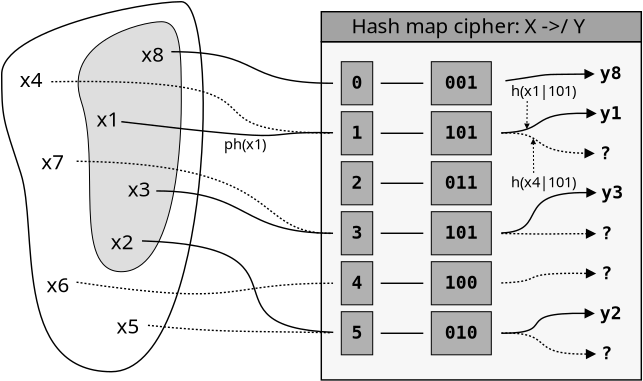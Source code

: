 <?xml version="1.0" encoding="UTF-8"?>
<dia:diagram xmlns:dia="http://www.lysator.liu.se/~alla/dia/">
  <dia:layer name="New layer 3" visible="true" connectable="true">
    <dia:object type="Standard - Beziergon" version="0" id="O0">
      <dia:attribute name="obj_pos">
        <dia:point val="14,-0.5"/>
      </dia:attribute>
      <dia:attribute name="obj_bb">
        <dia:rectangle val="4.984,-0.535;15.131,18.035"/>
      </dia:attribute>
      <dia:attribute name="bez_points">
        <dia:point val="14,-0.5"/>
        <dia:point val="16,-0.5"/>
        <dia:point val="15.5,18"/>
        <dia:point val="10.5,18"/>
        <dia:point val="5.5,18"/>
        <dia:point val="6.863,10.805"/>
        <dia:point val="5.971,8.07"/>
        <dia:point val="5.079,5.335"/>
        <dia:point val="5.02,5.335"/>
        <dia:point val="5.02,3.135"/>
        <dia:point val="5.02,0.935"/>
        <dia:point val="12,-0.5"/>
      </dia:attribute>
      <dia:attribute name="corner_types">
        <dia:enum val="0"/>
        <dia:enum val="0"/>
        <dia:enum val="0"/>
        <dia:enum val="0"/>
        <dia:enum val="0"/>
      </dia:attribute>
      <dia:attribute name="line_width">
        <dia:real val="0.071"/>
      </dia:attribute>
      <dia:attribute name="show_background">
        <dia:boolean val="true"/>
      </dia:attribute>
    </dia:object>
    <dia:object type="Standard - Text" version="1" id="O1">
      <dia:attribute name="obj_pos">
        <dia:point val="16.139,6.881"/>
      </dia:attribute>
      <dia:attribute name="obj_bb">
        <dia:rectangle val="16.139,6.177;18.567,7.099"/>
      </dia:attribute>
      <dia:attribute name="text">
        <dia:composite type="text">
          <dia:attribute name="string">
            <dia:string>#ph(x1)#</dia:string>
          </dia:attribute>
          <dia:attribute name="font">
            <dia:font family="sans" style="0" name="Helvetica"/>
          </dia:attribute>
          <dia:attribute name="height">
            <dia:real val="0.917"/>
          </dia:attribute>
          <dia:attribute name="pos">
            <dia:point val="16.139,6.881"/>
          </dia:attribute>
          <dia:attribute name="color">
            <dia:color val="#000000ff"/>
          </dia:attribute>
          <dia:attribute name="alignment">
            <dia:enum val="0"/>
          </dia:attribute>
        </dia:composite>
      </dia:attribute>
      <dia:attribute name="valign">
        <dia:enum val="3"/>
      </dia:attribute>
    </dia:object>
  </dia:layer>
  <dia:layer name="New layer 2" visible="true" connectable="true">
    <dia:object type="Standard - Beziergon" version="0" id="O2">
      <dia:attribute name="obj_pos">
        <dia:point val="13,0.5"/>
      </dia:attribute>
      <dia:attribute name="obj_bb">
        <dia:rectangle val="8.823,0.482;14.018,13.018"/>
      </dia:attribute>
      <dia:attribute name="bez_points">
        <dia:point val="13,0.5"/>
        <dia:point val="14,0.5"/>
        <dia:point val="14,2"/>
        <dia:point val="14,4.5"/>
        <dia:point val="14,7.5"/>
        <dia:point val="13.5,13"/>
        <dia:point val="11,13"/>
        <dia:point val="8.5,13"/>
        <dia:point val="10,7.5"/>
        <dia:point val="9,4.5"/>
        <dia:point val="8,1.5"/>
        <dia:point val="12,0.5"/>
      </dia:attribute>
      <dia:attribute name="corner_types">
        <dia:enum val="0"/>
        <dia:enum val="1"/>
        <dia:enum val="0"/>
        <dia:enum val="0"/>
        <dia:enum val="0"/>
      </dia:attribute>
      <dia:attribute name="line_width">
        <dia:real val="0.035"/>
      </dia:attribute>
      <dia:attribute name="inner_color">
        <dia:color val="#dededeff"/>
      </dia:attribute>
      <dia:attribute name="show_background">
        <dia:boolean val="true"/>
      </dia:attribute>
    </dia:object>
  </dia:layer>
  <dia:layer name="HashMapCipher" visible="true" connectable="true">
    <dia:object type="Standard - Box" version="0" id="O3">
      <dia:attribute name="obj_pos">
        <dia:point val="21,1.5"/>
      </dia:attribute>
      <dia:attribute name="obj_bb">
        <dia:rectangle val="20.965,1.465;37.035,18.446"/>
      </dia:attribute>
      <dia:attribute name="elem_corner">
        <dia:point val="21,1.5"/>
      </dia:attribute>
      <dia:attribute name="elem_width">
        <dia:real val="16.0"/>
      </dia:attribute>
      <dia:attribute name="elem_height">
        <dia:real val="16.911"/>
      </dia:attribute>
      <dia:attribute name="border_width">
        <dia:real val="0.071"/>
      </dia:attribute>
      <dia:attribute name="inner_color">
        <dia:color val="#f7f7f7ff"/>
      </dia:attribute>
      <dia:attribute name="show_background">
        <dia:boolean val="true"/>
      </dia:attribute>
    </dia:object>
    <dia:object type="Standard - Box" version="0" id="O4">
      <dia:attribute name="obj_pos">
        <dia:point val="21,0"/>
      </dia:attribute>
      <dia:attribute name="obj_bb">
        <dia:rectangle val="20.965,-0.035;37.035,1.535"/>
      </dia:attribute>
      <dia:attribute name="elem_corner">
        <dia:point val="21,0"/>
      </dia:attribute>
      <dia:attribute name="elem_width">
        <dia:real val="16.0"/>
      </dia:attribute>
      <dia:attribute name="elem_height">
        <dia:real val="1.5"/>
      </dia:attribute>
      <dia:attribute name="border_width">
        <dia:real val="0.071"/>
      </dia:attribute>
      <dia:attribute name="inner_color">
        <dia:color val="#a3a3a3ff"/>
      </dia:attribute>
      <dia:attribute name="show_background">
        <dia:boolean val="true"/>
      </dia:attribute>
    </dia:object>
    <dia:object type="Standard - Text" version="1" id="O5">
      <dia:attribute name="obj_pos">
        <dia:point val="22.512,1.079"/>
      </dia:attribute>
      <dia:attribute name="obj_bb">
        <dia:rectangle val="22.512,0.126;35.419,1.321"/>
      </dia:attribute>
      <dia:attribute name="text">
        <dia:composite type="text">
          <dia:attribute name="string">
            <dia:string>#Hash map cipher: X -&gt;/ Y#</dia:string>
          </dia:attribute>
          <dia:attribute name="font">
            <dia:font family="sans" style="0" name="Helvetica"/>
          </dia:attribute>
          <dia:attribute name="height">
            <dia:real val="1.28"/>
          </dia:attribute>
          <dia:attribute name="pos">
            <dia:point val="22.512,1.079"/>
          </dia:attribute>
          <dia:attribute name="color">
            <dia:color val="#000000ff"/>
          </dia:attribute>
          <dia:attribute name="alignment">
            <dia:enum val="0"/>
          </dia:attribute>
        </dia:composite>
      </dia:attribute>
      <dia:attribute name="valign">
        <dia:enum val="3"/>
      </dia:attribute>
    </dia:object>
    <dia:object type="Standard - Text" version="1" id="O6">
      <dia:attribute name="obj_pos">
        <dia:point val="36.08,0.098"/>
      </dia:attribute>
      <dia:attribute name="obj_bb">
        <dia:rectangle val="36.08,-0.855;36.08,0.34"/>
      </dia:attribute>
      <dia:attribute name="text">
        <dia:composite type="text">
          <dia:attribute name="string">
            <dia:string>##</dia:string>
          </dia:attribute>
          <dia:attribute name="font">
            <dia:font family="sans" style="0" name="Helvetica"/>
          </dia:attribute>
          <dia:attribute name="height">
            <dia:real val="1.28"/>
          </dia:attribute>
          <dia:attribute name="pos">
            <dia:point val="36.08,0.098"/>
          </dia:attribute>
          <dia:attribute name="color">
            <dia:color val="#000000ff"/>
          </dia:attribute>
          <dia:attribute name="alignment">
            <dia:enum val="0"/>
          </dia:attribute>
        </dia:composite>
      </dia:attribute>
      <dia:attribute name="valign">
        <dia:enum val="3"/>
      </dia:attribute>
    </dia:object>
  </dia:layer>
  <dia:layer name="UniversalSet" visible="true" connectable="true">
    <dia:object type="Standard - Text" version="1" id="O7">
      <dia:attribute name="obj_pos">
        <dia:point val="5.916,3.762"/>
      </dia:attribute>
      <dia:attribute name="obj_bb">
        <dia:rectangle val="5.916,2.81;7.174,4.005"/>
      </dia:attribute>
      <dia:attribute name="text">
        <dia:composite type="text">
          <dia:attribute name="string">
            <dia:string>#x4#</dia:string>
          </dia:attribute>
          <dia:attribute name="font">
            <dia:font family="sans" style="0" name="Helvetica"/>
          </dia:attribute>
          <dia:attribute name="height">
            <dia:real val="1.28"/>
          </dia:attribute>
          <dia:attribute name="pos">
            <dia:point val="5.916,3.762"/>
          </dia:attribute>
          <dia:attribute name="color">
            <dia:color val="#000000ff"/>
          </dia:attribute>
          <dia:attribute name="alignment">
            <dia:enum val="0"/>
          </dia:attribute>
        </dia:composite>
      </dia:attribute>
      <dia:attribute name="valign">
        <dia:enum val="3"/>
      </dia:attribute>
    </dia:object>
    <dia:object type="Standard - Text" version="1" id="O8">
      <dia:attribute name="obj_pos">
        <dia:point val="10.762,16.084"/>
      </dia:attribute>
      <dia:attribute name="obj_bb">
        <dia:rectangle val="10.762,15.131;12.02,16.326"/>
      </dia:attribute>
      <dia:attribute name="text">
        <dia:composite type="text">
          <dia:attribute name="string">
            <dia:string>#x5#</dia:string>
          </dia:attribute>
          <dia:attribute name="font">
            <dia:font family="sans" style="0" name="Helvetica"/>
          </dia:attribute>
          <dia:attribute name="height">
            <dia:real val="1.28"/>
          </dia:attribute>
          <dia:attribute name="pos">
            <dia:point val="10.762,16.084"/>
          </dia:attribute>
          <dia:attribute name="color">
            <dia:color val="#000000ff"/>
          </dia:attribute>
          <dia:attribute name="alignment">
            <dia:enum val="0"/>
          </dia:attribute>
        </dia:composite>
      </dia:attribute>
      <dia:attribute name="valign">
        <dia:enum val="3"/>
      </dia:attribute>
    </dia:object>
    <dia:object type="Standard - Text" version="1" id="O9">
      <dia:attribute name="obj_pos">
        <dia:point val="7.262,14.024"/>
      </dia:attribute>
      <dia:attribute name="obj_bb">
        <dia:rectangle val="7.262,13.072;8.52,14.267"/>
      </dia:attribute>
      <dia:attribute name="text">
        <dia:composite type="text">
          <dia:attribute name="string">
            <dia:string>#x6#</dia:string>
          </dia:attribute>
          <dia:attribute name="font">
            <dia:font family="sans" style="0" name="Helvetica"/>
          </dia:attribute>
          <dia:attribute name="height">
            <dia:real val="1.28"/>
          </dia:attribute>
          <dia:attribute name="pos">
            <dia:point val="7.262,14.024"/>
          </dia:attribute>
          <dia:attribute name="color">
            <dia:color val="#000000ff"/>
          </dia:attribute>
          <dia:attribute name="alignment">
            <dia:enum val="0"/>
          </dia:attribute>
        </dia:composite>
      </dia:attribute>
      <dia:attribute name="valign">
        <dia:enum val="3"/>
      </dia:attribute>
    </dia:object>
    <dia:object type="Standard - Text" version="1" id="O10">
      <dia:attribute name="obj_pos">
        <dia:point val="7,7.881"/>
      </dia:attribute>
      <dia:attribute name="obj_bb">
        <dia:rectangle val="7,6.929;8.258,8.124"/>
      </dia:attribute>
      <dia:attribute name="text">
        <dia:composite type="text">
          <dia:attribute name="string">
            <dia:string>#x7#</dia:string>
          </dia:attribute>
          <dia:attribute name="font">
            <dia:font family="sans" style="0" name="Helvetica"/>
          </dia:attribute>
          <dia:attribute name="height">
            <dia:real val="1.28"/>
          </dia:attribute>
          <dia:attribute name="pos">
            <dia:point val="7,7.881"/>
          </dia:attribute>
          <dia:attribute name="color">
            <dia:color val="#000000ff"/>
          </dia:attribute>
          <dia:attribute name="alignment">
            <dia:enum val="0"/>
          </dia:attribute>
        </dia:composite>
      </dia:attribute>
      <dia:attribute name="valign">
        <dia:enum val="3"/>
      </dia:attribute>
    </dia:object>
  </dia:layer>
  <dia:layer name="SetElements" visible="true" connectable="true">
    <dia:object type="Standard - Text" version="1" id="O11">
      <dia:attribute name="obj_pos">
        <dia:point val="9.762,5.738"/>
      </dia:attribute>
      <dia:attribute name="obj_bb">
        <dia:rectangle val="9.762,4.785;11.02,5.98"/>
      </dia:attribute>
      <dia:attribute name="text">
        <dia:composite type="text">
          <dia:attribute name="string">
            <dia:string>#x1#</dia:string>
          </dia:attribute>
          <dia:attribute name="font">
            <dia:font family="sans" style="0" name="Helvetica"/>
          </dia:attribute>
          <dia:attribute name="height">
            <dia:real val="1.28"/>
          </dia:attribute>
          <dia:attribute name="pos">
            <dia:point val="9.762,5.738"/>
          </dia:attribute>
          <dia:attribute name="color">
            <dia:color val="#000000ff"/>
          </dia:attribute>
          <dia:attribute name="alignment">
            <dia:enum val="0"/>
          </dia:attribute>
        </dia:composite>
      </dia:attribute>
      <dia:attribute name="valign">
        <dia:enum val="3"/>
      </dia:attribute>
    </dia:object>
    <dia:object type="Standard - Text" version="1" id="O12">
      <dia:attribute name="obj_pos">
        <dia:point val="10.476,11.881"/>
      </dia:attribute>
      <dia:attribute name="obj_bb">
        <dia:rectangle val="10.476,10.929;11.733,12.124"/>
      </dia:attribute>
      <dia:attribute name="text">
        <dia:composite type="text">
          <dia:attribute name="string">
            <dia:string>#x2#</dia:string>
          </dia:attribute>
          <dia:attribute name="font">
            <dia:font family="sans" style="0" name="Helvetica"/>
          </dia:attribute>
          <dia:attribute name="height">
            <dia:real val="1.28"/>
          </dia:attribute>
          <dia:attribute name="pos">
            <dia:point val="10.476,11.881"/>
          </dia:attribute>
          <dia:attribute name="color">
            <dia:color val="#000000ff"/>
          </dia:attribute>
          <dia:attribute name="alignment">
            <dia:enum val="0"/>
          </dia:attribute>
        </dia:composite>
      </dia:attribute>
      <dia:attribute name="valign">
        <dia:enum val="3"/>
      </dia:attribute>
    </dia:object>
    <dia:object type="Standard - Text" version="1" id="O13">
      <dia:attribute name="obj_pos">
        <dia:point val="11.322,9.238"/>
      </dia:attribute>
      <dia:attribute name="obj_bb">
        <dia:rectangle val="11.322,8.285;12.579,9.48"/>
      </dia:attribute>
      <dia:attribute name="text">
        <dia:composite type="text">
          <dia:attribute name="string">
            <dia:string>#x3#</dia:string>
          </dia:attribute>
          <dia:attribute name="font">
            <dia:font family="sans" style="0" name="Helvetica"/>
          </dia:attribute>
          <dia:attribute name="height">
            <dia:real val="1.28"/>
          </dia:attribute>
          <dia:attribute name="pos">
            <dia:point val="11.322,9.238"/>
          </dia:attribute>
          <dia:attribute name="color">
            <dia:color val="#000000ff"/>
          </dia:attribute>
          <dia:attribute name="alignment">
            <dia:enum val="0"/>
          </dia:attribute>
        </dia:composite>
      </dia:attribute>
      <dia:attribute name="valign">
        <dia:enum val="3"/>
      </dia:attribute>
    </dia:object>
    <dia:object type="Standard - Text" version="1" id="O14">
      <dia:attribute name="obj_pos">
        <dia:point val="12,2.5"/>
      </dia:attribute>
      <dia:attribute name="obj_bb">
        <dia:rectangle val="12,1.548;13.258,2.743"/>
      </dia:attribute>
      <dia:attribute name="text">
        <dia:composite type="text">
          <dia:attribute name="string">
            <dia:string>#x8#</dia:string>
          </dia:attribute>
          <dia:attribute name="font">
            <dia:font family="sans" style="0" name="Helvetica"/>
          </dia:attribute>
          <dia:attribute name="height">
            <dia:real val="1.28"/>
          </dia:attribute>
          <dia:attribute name="pos">
            <dia:point val="12,2.5"/>
          </dia:attribute>
          <dia:attribute name="color">
            <dia:color val="#000000ff"/>
          </dia:attribute>
          <dia:attribute name="alignment">
            <dia:enum val="0"/>
          </dia:attribute>
        </dia:composite>
      </dia:attribute>
      <dia:attribute name="valign">
        <dia:enum val="3"/>
      </dia:attribute>
    </dia:object>
  </dia:layer>
  <dia:layer name="ArrayElements" visible="true" connectable="true">
    <dia:object type="Flowchart - Box" version="0" id="O15">
      <dia:attribute name="obj_pos">
        <dia:point val="26.5,2.5"/>
      </dia:attribute>
      <dia:attribute name="obj_bb">
        <dia:rectangle val="26.487,2.487;29.513,4.669"/>
      </dia:attribute>
      <dia:attribute name="elem_corner">
        <dia:point val="26.5,2.5"/>
      </dia:attribute>
      <dia:attribute name="elem_width">
        <dia:real val="3"/>
      </dia:attribute>
      <dia:attribute name="elem_height">
        <dia:real val="2.155"/>
      </dia:attribute>
      <dia:attribute name="border_width">
        <dia:real val="0.026"/>
      </dia:attribute>
      <dia:attribute name="inner_color">
        <dia:color val="#888888a1"/>
      </dia:attribute>
      <dia:attribute name="show_background">
        <dia:boolean val="true"/>
      </dia:attribute>
      <dia:attribute name="padding">
        <dia:real val="0.5"/>
      </dia:attribute>
      <dia:attribute name="text">
        <dia:composite type="text">
          <dia:attribute name="string">
            <dia:string>#001#</dia:string>
          </dia:attribute>
          <dia:attribute name="font">
            <dia:font family="monospace" style="80" name="Courier-Bold"/>
          </dia:attribute>
          <dia:attribute name="height">
            <dia:real val="1.129"/>
          </dia:attribute>
          <dia:attribute name="pos">
            <dia:point val="28,3.853"/>
          </dia:attribute>
          <dia:attribute name="color">
            <dia:color val="#000000ff"/>
          </dia:attribute>
          <dia:attribute name="alignment">
            <dia:enum val="1"/>
          </dia:attribute>
        </dia:composite>
      </dia:attribute>
    </dia:object>
    <dia:object type="Flowchart - Box" version="0" id="O16">
      <dia:attribute name="obj_pos">
        <dia:point val="26.5,5"/>
      </dia:attribute>
      <dia:attribute name="obj_bb">
        <dia:rectangle val="26.487,4.987;29.513,7.169"/>
      </dia:attribute>
      <dia:attribute name="elem_corner">
        <dia:point val="26.5,5"/>
      </dia:attribute>
      <dia:attribute name="elem_width">
        <dia:real val="3"/>
      </dia:attribute>
      <dia:attribute name="elem_height">
        <dia:real val="2.155"/>
      </dia:attribute>
      <dia:attribute name="border_width">
        <dia:real val="0.026"/>
      </dia:attribute>
      <dia:attribute name="inner_color">
        <dia:color val="#888888a1"/>
      </dia:attribute>
      <dia:attribute name="show_background">
        <dia:boolean val="true"/>
      </dia:attribute>
      <dia:attribute name="padding">
        <dia:real val="0.5"/>
      </dia:attribute>
      <dia:attribute name="text">
        <dia:composite type="text">
          <dia:attribute name="string">
            <dia:string>#101#</dia:string>
          </dia:attribute>
          <dia:attribute name="font">
            <dia:font family="monospace" style="80" name="Courier-Bold"/>
          </dia:attribute>
          <dia:attribute name="height">
            <dia:real val="1.129"/>
          </dia:attribute>
          <dia:attribute name="pos">
            <dia:point val="28,6.353"/>
          </dia:attribute>
          <dia:attribute name="color">
            <dia:color val="#000000ff"/>
          </dia:attribute>
          <dia:attribute name="alignment">
            <dia:enum val="1"/>
          </dia:attribute>
        </dia:composite>
      </dia:attribute>
    </dia:object>
    <dia:object type="Flowchart - Box" version="0" id="O17">
      <dia:attribute name="obj_pos">
        <dia:point val="26.5,7.5"/>
      </dia:attribute>
      <dia:attribute name="obj_bb">
        <dia:rectangle val="26.487,7.487;29.513,9.669"/>
      </dia:attribute>
      <dia:attribute name="elem_corner">
        <dia:point val="26.5,7.5"/>
      </dia:attribute>
      <dia:attribute name="elem_width">
        <dia:real val="3"/>
      </dia:attribute>
      <dia:attribute name="elem_height">
        <dia:real val="2.155"/>
      </dia:attribute>
      <dia:attribute name="border_width">
        <dia:real val="0.026"/>
      </dia:attribute>
      <dia:attribute name="inner_color">
        <dia:color val="#888888a1"/>
      </dia:attribute>
      <dia:attribute name="show_background">
        <dia:boolean val="true"/>
      </dia:attribute>
      <dia:attribute name="padding">
        <dia:real val="0.5"/>
      </dia:attribute>
      <dia:attribute name="text">
        <dia:composite type="text">
          <dia:attribute name="string">
            <dia:string>#011#</dia:string>
          </dia:attribute>
          <dia:attribute name="font">
            <dia:font family="monospace" style="80" name="Courier-Bold"/>
          </dia:attribute>
          <dia:attribute name="height">
            <dia:real val="1.129"/>
          </dia:attribute>
          <dia:attribute name="pos">
            <dia:point val="28,8.853"/>
          </dia:attribute>
          <dia:attribute name="color">
            <dia:color val="#000000ff"/>
          </dia:attribute>
          <dia:attribute name="alignment">
            <dia:enum val="1"/>
          </dia:attribute>
        </dia:composite>
      </dia:attribute>
    </dia:object>
    <dia:object type="Flowchart - Box" version="0" id="O18">
      <dia:attribute name="obj_pos">
        <dia:point val="26.5,10"/>
      </dia:attribute>
      <dia:attribute name="obj_bb">
        <dia:rectangle val="26.487,9.987;29.513,12.169"/>
      </dia:attribute>
      <dia:attribute name="elem_corner">
        <dia:point val="26.5,10"/>
      </dia:attribute>
      <dia:attribute name="elem_width">
        <dia:real val="3"/>
      </dia:attribute>
      <dia:attribute name="elem_height">
        <dia:real val="2.155"/>
      </dia:attribute>
      <dia:attribute name="border_width">
        <dia:real val="0.026"/>
      </dia:attribute>
      <dia:attribute name="inner_color">
        <dia:color val="#888888a1"/>
      </dia:attribute>
      <dia:attribute name="show_background">
        <dia:boolean val="true"/>
      </dia:attribute>
      <dia:attribute name="padding">
        <dia:real val="0.5"/>
      </dia:attribute>
      <dia:attribute name="text">
        <dia:composite type="text">
          <dia:attribute name="string">
            <dia:string>#101#</dia:string>
          </dia:attribute>
          <dia:attribute name="font">
            <dia:font family="monospace" style="80" name="Courier-Bold"/>
          </dia:attribute>
          <dia:attribute name="height">
            <dia:real val="1.129"/>
          </dia:attribute>
          <dia:attribute name="pos">
            <dia:point val="28,11.353"/>
          </dia:attribute>
          <dia:attribute name="color">
            <dia:color val="#000000ff"/>
          </dia:attribute>
          <dia:attribute name="alignment">
            <dia:enum val="1"/>
          </dia:attribute>
        </dia:composite>
      </dia:attribute>
    </dia:object>
    <dia:object type="Flowchart - Box" version="0" id="O19">
      <dia:attribute name="obj_pos">
        <dia:point val="26.5,12.5"/>
      </dia:attribute>
      <dia:attribute name="obj_bb">
        <dia:rectangle val="26.487,12.487;29.513,14.669"/>
      </dia:attribute>
      <dia:attribute name="elem_corner">
        <dia:point val="26.5,12.5"/>
      </dia:attribute>
      <dia:attribute name="elem_width">
        <dia:real val="3"/>
      </dia:attribute>
      <dia:attribute name="elem_height">
        <dia:real val="2.155"/>
      </dia:attribute>
      <dia:attribute name="border_width">
        <dia:real val="0.026"/>
      </dia:attribute>
      <dia:attribute name="inner_color">
        <dia:color val="#888888a1"/>
      </dia:attribute>
      <dia:attribute name="show_background">
        <dia:boolean val="true"/>
      </dia:attribute>
      <dia:attribute name="padding">
        <dia:real val="0.5"/>
      </dia:attribute>
      <dia:attribute name="text">
        <dia:composite type="text">
          <dia:attribute name="string">
            <dia:string>#100#</dia:string>
          </dia:attribute>
          <dia:attribute name="font">
            <dia:font family="monospace" style="80" name="Courier-Bold"/>
          </dia:attribute>
          <dia:attribute name="height">
            <dia:real val="1.129"/>
          </dia:attribute>
          <dia:attribute name="pos">
            <dia:point val="28,13.853"/>
          </dia:attribute>
          <dia:attribute name="color">
            <dia:color val="#000000ff"/>
          </dia:attribute>
          <dia:attribute name="alignment">
            <dia:enum val="1"/>
          </dia:attribute>
        </dia:composite>
      </dia:attribute>
    </dia:object>
    <dia:object type="Flowchart - Box" version="0" id="O20">
      <dia:attribute name="obj_pos">
        <dia:point val="26.5,15"/>
      </dia:attribute>
      <dia:attribute name="obj_bb">
        <dia:rectangle val="26.487,14.987;29.513,17.169"/>
      </dia:attribute>
      <dia:attribute name="elem_corner">
        <dia:point val="26.5,15"/>
      </dia:attribute>
      <dia:attribute name="elem_width">
        <dia:real val="3"/>
      </dia:attribute>
      <dia:attribute name="elem_height">
        <dia:real val="2.155"/>
      </dia:attribute>
      <dia:attribute name="border_width">
        <dia:real val="0.026"/>
      </dia:attribute>
      <dia:attribute name="inner_color">
        <dia:color val="#888888a1"/>
      </dia:attribute>
      <dia:attribute name="show_background">
        <dia:boolean val="true"/>
      </dia:attribute>
      <dia:attribute name="padding">
        <dia:real val="0.5"/>
      </dia:attribute>
      <dia:attribute name="text">
        <dia:composite type="text">
          <dia:attribute name="string">
            <dia:string>#010#</dia:string>
          </dia:attribute>
          <dia:attribute name="font">
            <dia:font family="monospace" style="80" name="Courier-Bold"/>
          </dia:attribute>
          <dia:attribute name="height">
            <dia:real val="1.129"/>
          </dia:attribute>
          <dia:attribute name="pos">
            <dia:point val="28,16.353"/>
          </dia:attribute>
          <dia:attribute name="color">
            <dia:color val="#000000ff"/>
          </dia:attribute>
          <dia:attribute name="alignment">
            <dia:enum val="1"/>
          </dia:attribute>
        </dia:composite>
      </dia:attribute>
    </dia:object>
  </dia:layer>
  <dia:layer name="IndexArrayRelation" visible="true" connectable="true">
    <dia:object type="Standard - Line" version="0" id="O21">
      <dia:attribute name="obj_pos">
        <dia:point val="23.569,3.578"/>
      </dia:attribute>
      <dia:attribute name="obj_bb">
        <dia:rectangle val="23.934,3.542;26.135,3.613"/>
      </dia:attribute>
      <dia:attribute name="conn_endpoints">
        <dia:point val="23.569,3.578"/>
        <dia:point val="26.5,3.578"/>
      </dia:attribute>
      <dia:attribute name="numcp">
        <dia:int val="1"/>
      </dia:attribute>
      <dia:attribute name="line_width">
        <dia:real val="0.071"/>
      </dia:attribute>
      <dia:attribute name="absolute_start_gap">
        <dia:real val="0.4"/>
      </dia:attribute>
      <dia:attribute name="absolute_end_gap">
        <dia:real val="0.4"/>
      </dia:attribute>
      <dia:connections>
        <dia:connection handle="0" to="O48" connection="8"/>
        <dia:connection handle="1" to="O15" connection="7"/>
      </dia:connections>
    </dia:object>
    <dia:object type="Standard - Line" version="0" id="O22">
      <dia:attribute name="obj_pos">
        <dia:point val="23.569,6.078"/>
      </dia:attribute>
      <dia:attribute name="obj_bb">
        <dia:rectangle val="23.934,6.042;26.135,6.113"/>
      </dia:attribute>
      <dia:attribute name="conn_endpoints">
        <dia:point val="23.569,6.078"/>
        <dia:point val="26.5,6.078"/>
      </dia:attribute>
      <dia:attribute name="numcp">
        <dia:int val="1"/>
      </dia:attribute>
      <dia:attribute name="line_width">
        <dia:real val="0.071"/>
      </dia:attribute>
      <dia:attribute name="absolute_start_gap">
        <dia:real val="0.4"/>
      </dia:attribute>
      <dia:attribute name="absolute_end_gap">
        <dia:real val="0.4"/>
      </dia:attribute>
      <dia:connections>
        <dia:connection handle="0" to="O49" connection="8"/>
        <dia:connection handle="1" to="O16" connection="7"/>
      </dia:connections>
    </dia:object>
    <dia:object type="Standard - Line" version="0" id="O23">
      <dia:attribute name="obj_pos">
        <dia:point val="23.569,8.578"/>
      </dia:attribute>
      <dia:attribute name="obj_bb">
        <dia:rectangle val="23.934,8.542;26.135,8.613"/>
      </dia:attribute>
      <dia:attribute name="conn_endpoints">
        <dia:point val="23.569,8.578"/>
        <dia:point val="26.5,8.578"/>
      </dia:attribute>
      <dia:attribute name="numcp">
        <dia:int val="1"/>
      </dia:attribute>
      <dia:attribute name="line_width">
        <dia:real val="0.071"/>
      </dia:attribute>
      <dia:attribute name="absolute_start_gap">
        <dia:real val="0.4"/>
      </dia:attribute>
      <dia:attribute name="absolute_end_gap">
        <dia:real val="0.4"/>
      </dia:attribute>
      <dia:connections>
        <dia:connection handle="0" to="O50" connection="8"/>
        <dia:connection handle="1" to="O17" connection="7"/>
      </dia:connections>
    </dia:object>
    <dia:object type="Standard - Line" version="0" id="O24">
      <dia:attribute name="obj_pos">
        <dia:point val="23.569,11.078"/>
      </dia:attribute>
      <dia:attribute name="obj_bb">
        <dia:rectangle val="23.934,11.042;26.135,11.113"/>
      </dia:attribute>
      <dia:attribute name="conn_endpoints">
        <dia:point val="23.569,11.078"/>
        <dia:point val="26.5,11.078"/>
      </dia:attribute>
      <dia:attribute name="numcp">
        <dia:int val="1"/>
      </dia:attribute>
      <dia:attribute name="line_width">
        <dia:real val="0.071"/>
      </dia:attribute>
      <dia:attribute name="absolute_start_gap">
        <dia:real val="0.4"/>
      </dia:attribute>
      <dia:attribute name="absolute_end_gap">
        <dia:real val="0.4"/>
      </dia:attribute>
      <dia:connections>
        <dia:connection handle="0" to="O51" connection="8"/>
        <dia:connection handle="1" to="O18" connection="7"/>
      </dia:connections>
    </dia:object>
    <dia:object type="Standard - Line" version="0" id="O25">
      <dia:attribute name="obj_pos">
        <dia:point val="23.569,13.578"/>
      </dia:attribute>
      <dia:attribute name="obj_bb">
        <dia:rectangle val="23.934,13.542;26.135,13.613"/>
      </dia:attribute>
      <dia:attribute name="conn_endpoints">
        <dia:point val="23.569,13.578"/>
        <dia:point val="26.5,13.578"/>
      </dia:attribute>
      <dia:attribute name="numcp">
        <dia:int val="1"/>
      </dia:attribute>
      <dia:attribute name="line_width">
        <dia:real val="0.071"/>
      </dia:attribute>
      <dia:attribute name="absolute_start_gap">
        <dia:real val="0.4"/>
      </dia:attribute>
      <dia:attribute name="absolute_end_gap">
        <dia:real val="0.4"/>
      </dia:attribute>
      <dia:connections>
        <dia:connection handle="0" to="O52" connection="8"/>
        <dia:connection handle="1" to="O19" connection="7"/>
      </dia:connections>
    </dia:object>
    <dia:object type="Standard - Line" version="0" id="O26">
      <dia:attribute name="obj_pos">
        <dia:point val="23.569,16.078"/>
      </dia:attribute>
      <dia:attribute name="obj_bb">
        <dia:rectangle val="23.934,16.042;26.135,16.113"/>
      </dia:attribute>
      <dia:attribute name="conn_endpoints">
        <dia:point val="23.569,16.078"/>
        <dia:point val="26.5,16.078"/>
      </dia:attribute>
      <dia:attribute name="numcp">
        <dia:int val="1"/>
      </dia:attribute>
      <dia:attribute name="line_width">
        <dia:real val="0.071"/>
      </dia:attribute>
      <dia:attribute name="absolute_start_gap">
        <dia:real val="0.4"/>
      </dia:attribute>
      <dia:attribute name="absolute_end_gap">
        <dia:real val="0.4"/>
      </dia:attribute>
      <dia:connections>
        <dia:connection handle="0" to="O53" connection="8"/>
        <dia:connection handle="1" to="O20" connection="7"/>
      </dia:connections>
    </dia:object>
  </dia:layer>
  <dia:layer name="ArrayHash" visible="true" connectable="true">
    <dia:object type="Flowchart - Box" version="0" id="O27">
      <dia:attribute name="obj_pos">
        <dia:point val="34.43,2.038"/>
      </dia:attribute>
      <dia:attribute name="obj_bb">
        <dia:rectangle val="34.43,2.038;36.515,4.166"/>
      </dia:attribute>
      <dia:attribute name="elem_corner">
        <dia:point val="34.43,2.038"/>
      </dia:attribute>
      <dia:attribute name="elem_width">
        <dia:real val="2.085"/>
      </dia:attribute>
      <dia:attribute name="elem_height">
        <dia:real val="2.129"/>
      </dia:attribute>
      <dia:attribute name="border_width">
        <dia:real val="1.175e-38"/>
      </dia:attribute>
      <dia:attribute name="border_color">
        <dia:color val="#ffffff00"/>
      </dia:attribute>
      <dia:attribute name="inner_color">
        <dia:color val="#ffffff00"/>
      </dia:attribute>
      <dia:attribute name="show_background">
        <dia:boolean val="false"/>
      </dia:attribute>
      <dia:attribute name="padding">
        <dia:real val="0.5"/>
      </dia:attribute>
      <dia:attribute name="text">
        <dia:composite type="text">
          <dia:attribute name="string">
            <dia:string>#y8#</dia:string>
          </dia:attribute>
          <dia:attribute name="font">
            <dia:font family="monospace" style="80" name="Courier-Bold"/>
          </dia:attribute>
          <dia:attribute name="height">
            <dia:real val="1.129"/>
          </dia:attribute>
          <dia:attribute name="pos">
            <dia:point val="34.93,3.378"/>
          </dia:attribute>
          <dia:attribute name="color">
            <dia:color val="#000000ff"/>
          </dia:attribute>
          <dia:attribute name="alignment">
            <dia:enum val="0"/>
          </dia:attribute>
        </dia:composite>
      </dia:attribute>
    </dia:object>
    <dia:object type="Flowchart - Box" version="0" id="O28">
      <dia:attribute name="obj_pos">
        <dia:point val="34.43,4.038"/>
      </dia:attribute>
      <dia:attribute name="obj_bb">
        <dia:rectangle val="34.43,4.038;36.515,6.166"/>
      </dia:attribute>
      <dia:attribute name="elem_corner">
        <dia:point val="34.43,4.038"/>
      </dia:attribute>
      <dia:attribute name="elem_width">
        <dia:real val="2.085"/>
      </dia:attribute>
      <dia:attribute name="elem_height">
        <dia:real val="2.129"/>
      </dia:attribute>
      <dia:attribute name="border_width">
        <dia:real val="1.175e-38"/>
      </dia:attribute>
      <dia:attribute name="border_color">
        <dia:color val="#ffffff00"/>
      </dia:attribute>
      <dia:attribute name="inner_color">
        <dia:color val="#ffffff00"/>
      </dia:attribute>
      <dia:attribute name="show_background">
        <dia:boolean val="false"/>
      </dia:attribute>
      <dia:attribute name="padding">
        <dia:real val="0.5"/>
      </dia:attribute>
      <dia:attribute name="text">
        <dia:composite type="text">
          <dia:attribute name="string">
            <dia:string>#y1#</dia:string>
          </dia:attribute>
          <dia:attribute name="font">
            <dia:font family="monospace" style="80" name="Courier-Bold"/>
          </dia:attribute>
          <dia:attribute name="height">
            <dia:real val="1.129"/>
          </dia:attribute>
          <dia:attribute name="pos">
            <dia:point val="34.93,5.378"/>
          </dia:attribute>
          <dia:attribute name="color">
            <dia:color val="#000000ff"/>
          </dia:attribute>
          <dia:attribute name="alignment">
            <dia:enum val="0"/>
          </dia:attribute>
        </dia:composite>
      </dia:attribute>
    </dia:object>
    <dia:object type="Standard - Text" version="1" id="O29">
      <dia:attribute name="obj_pos">
        <dia:point val="36.515,3.102"/>
      </dia:attribute>
      <dia:attribute name="obj_bb">
        <dia:rectangle val="36.515,2.149;36.515,3.344"/>
      </dia:attribute>
      <dia:attribute name="text">
        <dia:composite type="text">
          <dia:attribute name="string">
            <dia:string>##</dia:string>
          </dia:attribute>
          <dia:attribute name="font">
            <dia:font family="sans" style="0" name="Helvetica"/>
          </dia:attribute>
          <dia:attribute name="height">
            <dia:real val="1.28"/>
          </dia:attribute>
          <dia:attribute name="pos">
            <dia:point val="36.515,3.102"/>
          </dia:attribute>
          <dia:attribute name="color">
            <dia:color val="#000000ff"/>
          </dia:attribute>
          <dia:attribute name="alignment">
            <dia:enum val="0"/>
          </dia:attribute>
        </dia:composite>
      </dia:attribute>
      <dia:attribute name="valign">
        <dia:enum val="3"/>
      </dia:attribute>
      <dia:connections>
        <dia:connection handle="0" to="O27" connection="8"/>
      </dia:connections>
    </dia:object>
    <dia:object type="Flowchart - Box" version="0" id="O30">
      <dia:attribute name="obj_pos">
        <dia:point val="34.5,8"/>
      </dia:attribute>
      <dia:attribute name="obj_bb">
        <dia:rectangle val="34.5,8;36.585,10.129"/>
      </dia:attribute>
      <dia:attribute name="elem_corner">
        <dia:point val="34.5,8"/>
      </dia:attribute>
      <dia:attribute name="elem_width">
        <dia:real val="2.085"/>
      </dia:attribute>
      <dia:attribute name="elem_height">
        <dia:real val="2.129"/>
      </dia:attribute>
      <dia:attribute name="border_width">
        <dia:real val="1.175e-38"/>
      </dia:attribute>
      <dia:attribute name="border_color">
        <dia:color val="#ffffff00"/>
      </dia:attribute>
      <dia:attribute name="inner_color">
        <dia:color val="#ffffff00"/>
      </dia:attribute>
      <dia:attribute name="show_background">
        <dia:boolean val="false"/>
      </dia:attribute>
      <dia:attribute name="padding">
        <dia:real val="0.5"/>
      </dia:attribute>
      <dia:attribute name="text">
        <dia:composite type="text">
          <dia:attribute name="string">
            <dia:string>#y3#</dia:string>
          </dia:attribute>
          <dia:attribute name="font">
            <dia:font family="monospace" style="80" name="Courier-Bold"/>
          </dia:attribute>
          <dia:attribute name="height">
            <dia:real val="1.129"/>
          </dia:attribute>
          <dia:attribute name="pos">
            <dia:point val="35,9.34"/>
          </dia:attribute>
          <dia:attribute name="color">
            <dia:color val="#000000ff"/>
          </dia:attribute>
          <dia:attribute name="alignment">
            <dia:enum val="0"/>
          </dia:attribute>
        </dia:composite>
      </dia:attribute>
    </dia:object>
    <dia:object type="Flowchart - Box" version="0" id="O31">
      <dia:attribute name="obj_pos">
        <dia:point val="34.5,10.037"/>
      </dia:attribute>
      <dia:attribute name="obj_bb">
        <dia:rectangle val="34.5,10.037;36.5,12.166"/>
      </dia:attribute>
      <dia:attribute name="elem_corner">
        <dia:point val="34.5,10.037"/>
      </dia:attribute>
      <dia:attribute name="elem_width">
        <dia:real val="2"/>
      </dia:attribute>
      <dia:attribute name="elem_height">
        <dia:real val="2.129"/>
      </dia:attribute>
      <dia:attribute name="border_width">
        <dia:real val="1.175e-38"/>
      </dia:attribute>
      <dia:attribute name="border_color">
        <dia:color val="#ffffff00"/>
      </dia:attribute>
      <dia:attribute name="inner_color">
        <dia:color val="#ffffff00"/>
      </dia:attribute>
      <dia:attribute name="show_background">
        <dia:boolean val="false"/>
      </dia:attribute>
      <dia:attribute name="padding">
        <dia:real val="0.5"/>
      </dia:attribute>
      <dia:attribute name="text">
        <dia:composite type="text">
          <dia:attribute name="string">
            <dia:string>#?#</dia:string>
          </dia:attribute>
          <dia:attribute name="font">
            <dia:font family="monospace" style="80" name="Courier-Bold"/>
          </dia:attribute>
          <dia:attribute name="height">
            <dia:real val="1.129"/>
          </dia:attribute>
          <dia:attribute name="pos">
            <dia:point val="35,11.377"/>
          </dia:attribute>
          <dia:attribute name="color">
            <dia:color val="#000000ff"/>
          </dia:attribute>
          <dia:attribute name="alignment">
            <dia:enum val="0"/>
          </dia:attribute>
        </dia:composite>
      </dia:attribute>
    </dia:object>
    <dia:object type="Flowchart - Box" version="0" id="O32">
      <dia:attribute name="obj_pos">
        <dia:point val="34.43,14.037"/>
      </dia:attribute>
      <dia:attribute name="obj_bb">
        <dia:rectangle val="34.43,14.037;36.515,16.166"/>
      </dia:attribute>
      <dia:attribute name="elem_corner">
        <dia:point val="34.43,14.037"/>
      </dia:attribute>
      <dia:attribute name="elem_width">
        <dia:real val="2.085"/>
      </dia:attribute>
      <dia:attribute name="elem_height">
        <dia:real val="2.129"/>
      </dia:attribute>
      <dia:attribute name="border_width">
        <dia:real val="1.175e-38"/>
      </dia:attribute>
      <dia:attribute name="border_color">
        <dia:color val="#ffffff00"/>
      </dia:attribute>
      <dia:attribute name="inner_color">
        <dia:color val="#ffffff00"/>
      </dia:attribute>
      <dia:attribute name="show_background">
        <dia:boolean val="false"/>
      </dia:attribute>
      <dia:attribute name="padding">
        <dia:real val="0.5"/>
      </dia:attribute>
      <dia:attribute name="text">
        <dia:composite type="text">
          <dia:attribute name="string">
            <dia:string>#y2#</dia:string>
          </dia:attribute>
          <dia:attribute name="font">
            <dia:font family="monospace" style="80" name="Courier-Bold"/>
          </dia:attribute>
          <dia:attribute name="height">
            <dia:real val="1.129"/>
          </dia:attribute>
          <dia:attribute name="pos">
            <dia:point val="34.93,15.377"/>
          </dia:attribute>
          <dia:attribute name="color">
            <dia:color val="#000000ff"/>
          </dia:attribute>
          <dia:attribute name="alignment">
            <dia:enum val="0"/>
          </dia:attribute>
        </dia:composite>
      </dia:attribute>
    </dia:object>
    <dia:object type="Flowchart - Box" version="0" id="O33">
      <dia:attribute name="obj_pos">
        <dia:point val="34.43,6.038"/>
      </dia:attribute>
      <dia:attribute name="obj_bb">
        <dia:rectangle val="34.43,6.038;36.515,8.166"/>
      </dia:attribute>
      <dia:attribute name="elem_corner">
        <dia:point val="34.43,6.038"/>
      </dia:attribute>
      <dia:attribute name="elem_width">
        <dia:real val="2.085"/>
      </dia:attribute>
      <dia:attribute name="elem_height">
        <dia:real val="2.129"/>
      </dia:attribute>
      <dia:attribute name="border_width">
        <dia:real val="1.175e-38"/>
      </dia:attribute>
      <dia:attribute name="border_color">
        <dia:color val="#ffffff00"/>
      </dia:attribute>
      <dia:attribute name="inner_color">
        <dia:color val="#ffffff00"/>
      </dia:attribute>
      <dia:attribute name="show_background">
        <dia:boolean val="false"/>
      </dia:attribute>
      <dia:attribute name="padding">
        <dia:real val="0.5"/>
      </dia:attribute>
      <dia:attribute name="text">
        <dia:composite type="text">
          <dia:attribute name="string">
            <dia:string>#?#</dia:string>
          </dia:attribute>
          <dia:attribute name="font">
            <dia:font family="monospace" style="80" name="Courier-Bold"/>
          </dia:attribute>
          <dia:attribute name="height">
            <dia:real val="1.129"/>
          </dia:attribute>
          <dia:attribute name="pos">
            <dia:point val="34.93,7.378"/>
          </dia:attribute>
          <dia:attribute name="color">
            <dia:color val="#000000ff"/>
          </dia:attribute>
          <dia:attribute name="alignment">
            <dia:enum val="0"/>
          </dia:attribute>
        </dia:composite>
      </dia:attribute>
    </dia:object>
    <dia:object type="Flowchart - Box" version="0" id="O34">
      <dia:attribute name="obj_pos">
        <dia:point val="34.5,12.037"/>
      </dia:attribute>
      <dia:attribute name="obj_bb">
        <dia:rectangle val="34.5,12.037;36.244,14.166"/>
      </dia:attribute>
      <dia:attribute name="elem_corner">
        <dia:point val="34.5,12.037"/>
      </dia:attribute>
      <dia:attribute name="elem_width">
        <dia:real val="1.744"/>
      </dia:attribute>
      <dia:attribute name="elem_height">
        <dia:real val="2.129"/>
      </dia:attribute>
      <dia:attribute name="border_width">
        <dia:real val="1.175e-38"/>
      </dia:attribute>
      <dia:attribute name="border_color">
        <dia:color val="#ffffff00"/>
      </dia:attribute>
      <dia:attribute name="inner_color">
        <dia:color val="#ffffff00"/>
      </dia:attribute>
      <dia:attribute name="show_background">
        <dia:boolean val="false"/>
      </dia:attribute>
      <dia:attribute name="padding">
        <dia:real val="0.5"/>
      </dia:attribute>
      <dia:attribute name="text">
        <dia:composite type="text">
          <dia:attribute name="string">
            <dia:string>#?#</dia:string>
          </dia:attribute>
          <dia:attribute name="font">
            <dia:font family="monospace" style="80" name="Courier-Bold"/>
          </dia:attribute>
          <dia:attribute name="height">
            <dia:real val="1.129"/>
          </dia:attribute>
          <dia:attribute name="pos">
            <dia:point val="35,13.377"/>
          </dia:attribute>
          <dia:attribute name="color">
            <dia:color val="#000000ff"/>
          </dia:attribute>
          <dia:attribute name="alignment">
            <dia:enum val="0"/>
          </dia:attribute>
        </dia:composite>
      </dia:attribute>
    </dia:object>
    <dia:object type="Flowchart - Box" version="0" id="O35">
      <dia:attribute name="obj_pos">
        <dia:point val="34.5,16.038"/>
      </dia:attribute>
      <dia:attribute name="obj_bb">
        <dia:rectangle val="34.5,16.038;36.5,18.166"/>
      </dia:attribute>
      <dia:attribute name="elem_corner">
        <dia:point val="34.5,16.038"/>
      </dia:attribute>
      <dia:attribute name="elem_width">
        <dia:real val="2"/>
      </dia:attribute>
      <dia:attribute name="elem_height">
        <dia:real val="2.129"/>
      </dia:attribute>
      <dia:attribute name="border_width">
        <dia:real val="1.175e-38"/>
      </dia:attribute>
      <dia:attribute name="border_color">
        <dia:color val="#ffffff00"/>
      </dia:attribute>
      <dia:attribute name="inner_color">
        <dia:color val="#ffffff00"/>
      </dia:attribute>
      <dia:attribute name="show_background">
        <dia:boolean val="false"/>
      </dia:attribute>
      <dia:attribute name="padding">
        <dia:real val="0.5"/>
      </dia:attribute>
      <dia:attribute name="text">
        <dia:composite type="text">
          <dia:attribute name="string">
            <dia:string>#?#</dia:string>
          </dia:attribute>
          <dia:attribute name="font">
            <dia:font family="monospace" style="80" name="Courier-Bold"/>
          </dia:attribute>
          <dia:attribute name="height">
            <dia:real val="1.129"/>
          </dia:attribute>
          <dia:attribute name="pos">
            <dia:point val="35,17.378"/>
          </dia:attribute>
          <dia:attribute name="color">
            <dia:color val="#000000ff"/>
          </dia:attribute>
          <dia:attribute name="alignment">
            <dia:enum val="0"/>
          </dia:attribute>
        </dia:composite>
      </dia:attribute>
    </dia:object>
  </dia:layer>
  <dia:layer name="ArrayToCipherRelation" visible="true" connectable="true" active="true">
    <dia:object type="Standard - BezierLine" version="0" id="O36">
      <dia:attribute name="obj_pos">
        <dia:point val="29.71,3.526"/>
      </dia:attribute>
      <dia:attribute name="obj_bb">
        <dia:rectangle val="30.165,3.078;34.665,3.495"/>
      </dia:attribute>
      <dia:attribute name="bez_points">
        <dia:point val="29.71,3.526"/>
        <dia:point val="32.382,3.144"/>
        <dia:point val="32.382,3.144"/>
        <dia:point val="35.472,3.102"/>
      </dia:attribute>
      <dia:attribute name="corner_types">
        <dia:enum val="2"/>
        <dia:enum val="2"/>
      </dia:attribute>
      <dia:attribute name="line_width">
        <dia:real val="0.071"/>
      </dia:attribute>
      <dia:attribute name="end_arrow">
        <dia:enum val="3"/>
      </dia:attribute>
      <dia:attribute name="end_arrow_length">
        <dia:real val="0.4"/>
      </dia:attribute>
      <dia:attribute name="end_arrow_width">
        <dia:real val="0.4"/>
      </dia:attribute>
      <dia:attribute name="absolute_start_gap">
        <dia:real val="0.5"/>
      </dia:attribute>
      <dia:attribute name="absolute_end_gap">
        <dia:real val="-0.2"/>
      </dia:attribute>
      <dia:connections>
        <dia:connection handle="3" to="O27" connection="16"/>
      </dia:connections>
    </dia:object>
    <dia:object type="Standard - BezierLine" version="0" id="O37">
      <dia:attribute name="obj_pos">
        <dia:point val="29.5,6.078"/>
      </dia:attribute>
      <dia:attribute name="obj_bb">
        <dia:rectangle val="29.963,5.05;34.767,6.098"/>
      </dia:attribute>
      <dia:attribute name="bez_points">
        <dia:point val="29.5,6.078"/>
        <dia:point val="32,6"/>
        <dia:point val="31.972,5.038"/>
        <dia:point val="35.472,5.102"/>
      </dia:attribute>
      <dia:attribute name="corner_types">
        <dia:enum val="2"/>
        <dia:enum val="2"/>
      </dia:attribute>
      <dia:attribute name="line_width">
        <dia:real val="0.071"/>
      </dia:attribute>
      <dia:attribute name="end_arrow">
        <dia:enum val="3"/>
      </dia:attribute>
      <dia:attribute name="end_arrow_length">
        <dia:real val="0.4"/>
      </dia:attribute>
      <dia:attribute name="end_arrow_width">
        <dia:real val="0.4"/>
      </dia:attribute>
      <dia:attribute name="absolute_start_gap">
        <dia:real val="0.5"/>
      </dia:attribute>
      <dia:attribute name="absolute_end_gap">
        <dia:real val="-0.3"/>
      </dia:attribute>
      <dia:connections>
        <dia:connection handle="0" to="O16" connection="8"/>
        <dia:connection handle="3" to="O28" connection="16"/>
      </dia:connections>
    </dia:object>
    <dia:object type="Standard - BezierLine" version="0" id="O38">
      <dia:attribute name="obj_pos">
        <dia:point val="29.5,11.078"/>
      </dia:attribute>
      <dia:attribute name="obj_bb">
        <dia:rectangle val="29.964,11.051;34.736,11.152"/>
      </dia:attribute>
      <dia:attribute name="bez_points">
        <dia:point val="29.5,11.078"/>
        <dia:point val="32.754,11.138"/>
        <dia:point val="32.838,11.096"/>
        <dia:point val="35.5,11.102"/>
      </dia:attribute>
      <dia:attribute name="corner_types">
        <dia:enum val="2"/>
        <dia:enum val="2"/>
      </dia:attribute>
      <dia:attribute name="line_width">
        <dia:real val="0.071"/>
      </dia:attribute>
      <dia:attribute name="line_style">
        <dia:enum val="4"/>
      </dia:attribute>
      <dia:attribute name="end_arrow">
        <dia:enum val="3"/>
      </dia:attribute>
      <dia:attribute name="end_arrow_length">
        <dia:real val="0.4"/>
      </dia:attribute>
      <dia:attribute name="end_arrow_width">
        <dia:real val="0.4"/>
      </dia:attribute>
      <dia:attribute name="absolute_start_gap">
        <dia:real val="0.5"/>
      </dia:attribute>
      <dia:attribute name="absolute_end_gap">
        <dia:real val="-0.2"/>
      </dia:attribute>
      <dia:connections>
        <dia:connection handle="0" to="O18" connection="8"/>
        <dia:connection handle="3" to="O31" connection="16"/>
      </dia:connections>
    </dia:object>
    <dia:object type="Standard - BezierLine" version="0" id="O39">
      <dia:attribute name="obj_pos">
        <dia:point val="29.5,6.078"/>
      </dia:attribute>
      <dia:attribute name="obj_bb">
        <dia:rectangle val="29.963,6.023;34.666,7.122"/>
      </dia:attribute>
      <dia:attribute name="bez_points">
        <dia:point val="29.5,6.078"/>
        <dia:point val="32,6"/>
        <dia:point val="31.972,7.038"/>
        <dia:point val="35.472,7.102"/>
      </dia:attribute>
      <dia:attribute name="corner_types">
        <dia:enum val="2"/>
        <dia:enum val="2"/>
      </dia:attribute>
      <dia:attribute name="line_width">
        <dia:real val="0.071"/>
      </dia:attribute>
      <dia:attribute name="line_style">
        <dia:enum val="4"/>
      </dia:attribute>
      <dia:attribute name="end_arrow">
        <dia:enum val="3"/>
      </dia:attribute>
      <dia:attribute name="end_arrow_length">
        <dia:real val="0.4"/>
      </dia:attribute>
      <dia:attribute name="end_arrow_width">
        <dia:real val="0.4"/>
      </dia:attribute>
      <dia:attribute name="absolute_start_gap">
        <dia:real val="0.5"/>
      </dia:attribute>
      <dia:attribute name="absolute_end_gap">
        <dia:real val="-0.2"/>
      </dia:attribute>
      <dia:connections>
        <dia:connection handle="0" to="O16" connection="8"/>
        <dia:connection handle="3" to="O33" connection="16"/>
      </dia:connections>
    </dia:object>
    <dia:object type="Standard - BezierLine" version="0" id="O40">
      <dia:attribute name="obj_pos">
        <dia:point val="29.5,11.078"/>
      </dia:attribute>
      <dia:attribute name="obj_bb">
        <dia:rectangle val="29.963,9.015;34.736,11.098"/>
      </dia:attribute>
      <dia:attribute name="bez_points">
        <dia:point val="29.5,11.078"/>
        <dia:point val="32,11"/>
        <dia:point val="31.271,9"/>
        <dia:point val="35.542,9.064"/>
      </dia:attribute>
      <dia:attribute name="corner_types">
        <dia:enum val="2"/>
        <dia:enum val="2"/>
      </dia:attribute>
      <dia:attribute name="line_width">
        <dia:real val="0.071"/>
      </dia:attribute>
      <dia:attribute name="end_arrow">
        <dia:enum val="3"/>
      </dia:attribute>
      <dia:attribute name="end_arrow_length">
        <dia:real val="0.4"/>
      </dia:attribute>
      <dia:attribute name="end_arrow_width">
        <dia:real val="0.4"/>
      </dia:attribute>
      <dia:attribute name="absolute_start_gap">
        <dia:real val="0.5"/>
      </dia:attribute>
      <dia:attribute name="absolute_end_gap">
        <dia:real val="-0.2"/>
      </dia:attribute>
      <dia:connections>
        <dia:connection handle="0" to="O18" connection="8"/>
        <dia:connection handle="3" to="O30" connection="16"/>
      </dia:connections>
    </dia:object>
    <dia:object type="Standard - Text" version="1" id="O41">
      <dia:attribute name="obj_pos">
        <dia:point val="30.479,4.219"/>
      </dia:attribute>
      <dia:attribute name="obj_bb">
        <dia:rectangle val="30.479,3.536;34.072,4.394"/>
      </dia:attribute>
      <dia:attribute name="text">
        <dia:composite type="text">
          <dia:attribute name="string">
            <dia:string>#h(x1|101)#</dia:string>
          </dia:attribute>
          <dia:attribute name="font">
            <dia:font family="sans" style="0" name="Helvetica"/>
          </dia:attribute>
          <dia:attribute name="height">
            <dia:real val="0.917"/>
          </dia:attribute>
          <dia:attribute name="pos">
            <dia:point val="30.479,4.219"/>
          </dia:attribute>
          <dia:attribute name="color">
            <dia:color val="#000000ff"/>
          </dia:attribute>
          <dia:attribute name="alignment">
            <dia:enum val="0"/>
          </dia:attribute>
        </dia:composite>
      </dia:attribute>
      <dia:attribute name="valign">
        <dia:enum val="3"/>
      </dia:attribute>
    </dia:object>
    <dia:object type="Standard - Text" version="1" id="O42">
      <dia:attribute name="obj_pos">
        <dia:point val="30.479,8.773"/>
      </dia:attribute>
      <dia:attribute name="obj_bb">
        <dia:rectangle val="30.479,8.091;34.072,8.948"/>
      </dia:attribute>
      <dia:attribute name="text">
        <dia:composite type="text">
          <dia:attribute name="string">
            <dia:string>#h(x4|101)#</dia:string>
          </dia:attribute>
          <dia:attribute name="font">
            <dia:font family="sans" style="0" name="Helvetica"/>
          </dia:attribute>
          <dia:attribute name="height">
            <dia:real val="0.917"/>
          </dia:attribute>
          <dia:attribute name="pos">
            <dia:point val="30.479,8.773"/>
          </dia:attribute>
          <dia:attribute name="color">
            <dia:color val="#000000ff"/>
          </dia:attribute>
          <dia:attribute name="alignment">
            <dia:enum val="0"/>
          </dia:attribute>
        </dia:composite>
      </dia:attribute>
      <dia:attribute name="valign">
        <dia:enum val="3"/>
      </dia:attribute>
    </dia:object>
    <dia:object type="Standard - BezierLine" version="0" id="O43">
      <dia:attribute name="obj_pos">
        <dia:point val="29.5,16.078"/>
      </dia:attribute>
      <dia:attribute name="obj_bb">
        <dia:rectangle val="29.964,16.029;34.736,17.15"/>
      </dia:attribute>
      <dia:attribute name="bez_points">
        <dia:point val="29.5,16.078"/>
        <dia:point val="32.334,16.015"/>
        <dia:point val="31.955,17.151"/>
        <dia:point val="35.5,17.102"/>
      </dia:attribute>
      <dia:attribute name="corner_types">
        <dia:enum val="2"/>
        <dia:enum val="2"/>
      </dia:attribute>
      <dia:attribute name="line_width">
        <dia:real val="0.071"/>
      </dia:attribute>
      <dia:attribute name="line_style">
        <dia:enum val="4"/>
      </dia:attribute>
      <dia:attribute name="end_arrow">
        <dia:enum val="3"/>
      </dia:attribute>
      <dia:attribute name="end_arrow_length">
        <dia:real val="0.4"/>
      </dia:attribute>
      <dia:attribute name="end_arrow_width">
        <dia:real val="0.4"/>
      </dia:attribute>
      <dia:attribute name="absolute_start_gap">
        <dia:real val="0.5"/>
      </dia:attribute>
      <dia:attribute name="absolute_end_gap">
        <dia:real val="-0.2"/>
      </dia:attribute>
      <dia:connections>
        <dia:connection handle="0" to="O20" connection="8"/>
        <dia:connection handle="3" to="O35" connection="16"/>
      </dia:connections>
    </dia:object>
    <dia:object type="Standard - BezierLine" version="0" id="O44">
      <dia:attribute name="obj_pos">
        <dia:point val="28,16.078"/>
      </dia:attribute>
      <dia:attribute name="obj_bb">
        <dia:rectangle val="29.978,15.051;34.666,16.113"/>
      </dia:attribute>
      <dia:attribute name="bez_points">
        <dia:point val="28,16.078"/>
        <dia:point val="31,16.078"/>
        <dia:point val="31.201,15.037"/>
        <dia:point val="35.472,15.102"/>
      </dia:attribute>
      <dia:attribute name="corner_types">
        <dia:enum val="2"/>
        <dia:enum val="2"/>
      </dia:attribute>
      <dia:attribute name="line_width">
        <dia:real val="0.071"/>
      </dia:attribute>
      <dia:attribute name="end_arrow">
        <dia:enum val="3"/>
      </dia:attribute>
      <dia:attribute name="end_arrow_length">
        <dia:real val="0.4"/>
      </dia:attribute>
      <dia:attribute name="end_arrow_width">
        <dia:real val="0.4"/>
      </dia:attribute>
      <dia:attribute name="absolute_start_gap">
        <dia:real val="0.5"/>
      </dia:attribute>
      <dia:attribute name="absolute_end_gap">
        <dia:real val="-0.2"/>
      </dia:attribute>
      <dia:connections>
        <dia:connection handle="0" to="O20" connection="16"/>
        <dia:connection handle="3" to="O32" connection="16"/>
      </dia:connections>
    </dia:object>
    <dia:object type="Standard - BezierLine" version="0" id="O45">
      <dia:attribute name="obj_pos">
        <dia:point val="29.5,13.578"/>
      </dia:attribute>
      <dia:attribute name="obj_bb">
        <dia:rectangle val="29.963,13.05;34.736,13.598"/>
      </dia:attribute>
      <dia:attribute name="bez_points">
        <dia:point val="29.5,13.578"/>
        <dia:point val="32,13.5"/>
        <dia:point val="31.101,13.037"/>
        <dia:point val="35.372,13.102"/>
      </dia:attribute>
      <dia:attribute name="corner_types">
        <dia:enum val="0"/>
        <dia:enum val="0"/>
      </dia:attribute>
      <dia:attribute name="line_width">
        <dia:real val="0.071"/>
      </dia:attribute>
      <dia:attribute name="line_style">
        <dia:enum val="4"/>
      </dia:attribute>
      <dia:attribute name="end_arrow">
        <dia:enum val="3"/>
      </dia:attribute>
      <dia:attribute name="end_arrow_length">
        <dia:real val="0.4"/>
      </dia:attribute>
      <dia:attribute name="end_arrow_width">
        <dia:real val="0.4"/>
      </dia:attribute>
      <dia:attribute name="absolute_start_gap">
        <dia:real val="0.5"/>
      </dia:attribute>
      <dia:attribute name="absolute_end_gap">
        <dia:real val="-0.2"/>
      </dia:attribute>
      <dia:connections>
        <dia:connection handle="0" to="O19" connection="8"/>
        <dia:connection handle="3" to="O34" connection="16"/>
      </dia:connections>
    </dia:object>
    <dia:object type="Standard - Line" version="0" id="O46">
      <dia:attribute name="obj_pos">
        <dia:point val="31.619,8.063"/>
      </dia:attribute>
      <dia:attribute name="obj_bb">
        <dia:rectangle val="31.472,6.359;31.729,8.081"/>
      </dia:attribute>
      <dia:attribute name="conn_endpoints">
        <dia:point val="31.619,8.063"/>
        <dia:point val="31.598,6.381"/>
      </dia:attribute>
      <dia:attribute name="numcp">
        <dia:int val="1"/>
      </dia:attribute>
      <dia:attribute name="line_width">
        <dia:real val="0.035"/>
      </dia:attribute>
      <dia:attribute name="line_style">
        <dia:enum val="4"/>
      </dia:attribute>
      <dia:attribute name="end_arrow">
        <dia:enum val="3"/>
      </dia:attribute>
      <dia:attribute name="end_arrow_length">
        <dia:real val="0.2"/>
      </dia:attribute>
      <dia:attribute name="end_arrow_width">
        <dia:real val="0.2"/>
      </dia:attribute>
    </dia:object>
    <dia:object type="Standard - Line" version="0" id="O47">
      <dia:attribute name="obj_pos">
        <dia:point val="31.295,4.464"/>
      </dia:attribute>
      <dia:attribute name="obj_bb">
        <dia:rectangle val="31.154,4.446;31.411,5.854"/>
      </dia:attribute>
      <dia:attribute name="conn_endpoints">
        <dia:point val="31.295,4.464"/>
        <dia:point val="31.279,5.833"/>
      </dia:attribute>
      <dia:attribute name="numcp">
        <dia:int val="1"/>
      </dia:attribute>
      <dia:attribute name="line_width">
        <dia:real val="0.035"/>
      </dia:attribute>
      <dia:attribute name="line_style">
        <dia:enum val="4"/>
      </dia:attribute>
      <dia:attribute name="end_arrow">
        <dia:enum val="3"/>
      </dia:attribute>
      <dia:attribute name="end_arrow_length">
        <dia:real val="0.2"/>
      </dia:attribute>
      <dia:attribute name="end_arrow_width">
        <dia:real val="0.2"/>
      </dia:attribute>
    </dia:object>
  </dia:layer>
  <dia:layer name="PHF_Index" visible="true" connectable="true">
    <dia:object type="Flowchart - Box" version="0" id="O48">
      <dia:attribute name="obj_pos">
        <dia:point val="22,2.5"/>
      </dia:attribute>
      <dia:attribute name="obj_bb">
        <dia:rectangle val="21.987,2.487;23.582,4.669"/>
      </dia:attribute>
      <dia:attribute name="elem_corner">
        <dia:point val="22,2.5"/>
      </dia:attribute>
      <dia:attribute name="elem_width">
        <dia:real val="1.569"/>
      </dia:attribute>
      <dia:attribute name="elem_height">
        <dia:real val="2.155"/>
      </dia:attribute>
      <dia:attribute name="border_width">
        <dia:real val="0.026"/>
      </dia:attribute>
      <dia:attribute name="inner_color">
        <dia:color val="#888888a1"/>
      </dia:attribute>
      <dia:attribute name="show_background">
        <dia:boolean val="true"/>
      </dia:attribute>
      <dia:attribute name="padding">
        <dia:real val="0.5"/>
      </dia:attribute>
      <dia:attribute name="text">
        <dia:composite type="text">
          <dia:attribute name="string">
            <dia:string>#0#</dia:string>
          </dia:attribute>
          <dia:attribute name="font">
            <dia:font family="monospace" style="80" name="Courier-Bold"/>
          </dia:attribute>
          <dia:attribute name="height">
            <dia:real val="1.129"/>
          </dia:attribute>
          <dia:attribute name="pos">
            <dia:point val="22.785,3.853"/>
          </dia:attribute>
          <dia:attribute name="color">
            <dia:color val="#000000ff"/>
          </dia:attribute>
          <dia:attribute name="alignment">
            <dia:enum val="1"/>
          </dia:attribute>
        </dia:composite>
      </dia:attribute>
    </dia:object>
    <dia:object type="Flowchart - Box" version="0" id="O49">
      <dia:attribute name="obj_pos">
        <dia:point val="22,5"/>
      </dia:attribute>
      <dia:attribute name="obj_bb">
        <dia:rectangle val="21.987,4.987;23.582,7.169"/>
      </dia:attribute>
      <dia:attribute name="elem_corner">
        <dia:point val="22,5"/>
      </dia:attribute>
      <dia:attribute name="elem_width">
        <dia:real val="1.569"/>
      </dia:attribute>
      <dia:attribute name="elem_height">
        <dia:real val="2.155"/>
      </dia:attribute>
      <dia:attribute name="border_width">
        <dia:real val="0.026"/>
      </dia:attribute>
      <dia:attribute name="inner_color">
        <dia:color val="#888888a1"/>
      </dia:attribute>
      <dia:attribute name="show_background">
        <dia:boolean val="true"/>
      </dia:attribute>
      <dia:attribute name="padding">
        <dia:real val="0.5"/>
      </dia:attribute>
      <dia:attribute name="text">
        <dia:composite type="text">
          <dia:attribute name="string">
            <dia:string>#1#</dia:string>
          </dia:attribute>
          <dia:attribute name="font">
            <dia:font family="monospace" style="80" name="Courier-Bold"/>
          </dia:attribute>
          <dia:attribute name="height">
            <dia:real val="1.129"/>
          </dia:attribute>
          <dia:attribute name="pos">
            <dia:point val="22.785,6.353"/>
          </dia:attribute>
          <dia:attribute name="color">
            <dia:color val="#000000ff"/>
          </dia:attribute>
          <dia:attribute name="alignment">
            <dia:enum val="1"/>
          </dia:attribute>
        </dia:composite>
      </dia:attribute>
    </dia:object>
    <dia:object type="Flowchart - Box" version="0" id="O50">
      <dia:attribute name="obj_pos">
        <dia:point val="22,7.5"/>
      </dia:attribute>
      <dia:attribute name="obj_bb">
        <dia:rectangle val="21.987,7.487;23.582,9.669"/>
      </dia:attribute>
      <dia:attribute name="elem_corner">
        <dia:point val="22,7.5"/>
      </dia:attribute>
      <dia:attribute name="elem_width">
        <dia:real val="1.569"/>
      </dia:attribute>
      <dia:attribute name="elem_height">
        <dia:real val="2.155"/>
      </dia:attribute>
      <dia:attribute name="border_width">
        <dia:real val="0.026"/>
      </dia:attribute>
      <dia:attribute name="inner_color">
        <dia:color val="#888888a1"/>
      </dia:attribute>
      <dia:attribute name="show_background">
        <dia:boolean val="true"/>
      </dia:attribute>
      <dia:attribute name="padding">
        <dia:real val="0.5"/>
      </dia:attribute>
      <dia:attribute name="text">
        <dia:composite type="text">
          <dia:attribute name="string">
            <dia:string>#2#</dia:string>
          </dia:attribute>
          <dia:attribute name="font">
            <dia:font family="monospace" style="80" name="Courier-Bold"/>
          </dia:attribute>
          <dia:attribute name="height">
            <dia:real val="1.129"/>
          </dia:attribute>
          <dia:attribute name="pos">
            <dia:point val="22.785,8.853"/>
          </dia:attribute>
          <dia:attribute name="color">
            <dia:color val="#000000ff"/>
          </dia:attribute>
          <dia:attribute name="alignment">
            <dia:enum val="1"/>
          </dia:attribute>
        </dia:composite>
      </dia:attribute>
    </dia:object>
    <dia:object type="Flowchart - Box" version="0" id="O51">
      <dia:attribute name="obj_pos">
        <dia:point val="22,10"/>
      </dia:attribute>
      <dia:attribute name="obj_bb">
        <dia:rectangle val="21.987,9.987;23.582,12.169"/>
      </dia:attribute>
      <dia:attribute name="elem_corner">
        <dia:point val="22,10"/>
      </dia:attribute>
      <dia:attribute name="elem_width">
        <dia:real val="1.569"/>
      </dia:attribute>
      <dia:attribute name="elem_height">
        <dia:real val="2.155"/>
      </dia:attribute>
      <dia:attribute name="border_width">
        <dia:real val="0.026"/>
      </dia:attribute>
      <dia:attribute name="inner_color">
        <dia:color val="#888888a1"/>
      </dia:attribute>
      <dia:attribute name="show_background">
        <dia:boolean val="true"/>
      </dia:attribute>
      <dia:attribute name="padding">
        <dia:real val="0.5"/>
      </dia:attribute>
      <dia:attribute name="text">
        <dia:composite type="text">
          <dia:attribute name="string">
            <dia:string>#3#</dia:string>
          </dia:attribute>
          <dia:attribute name="font">
            <dia:font family="monospace" style="80" name="Courier-Bold"/>
          </dia:attribute>
          <dia:attribute name="height">
            <dia:real val="1.129"/>
          </dia:attribute>
          <dia:attribute name="pos">
            <dia:point val="22.785,11.353"/>
          </dia:attribute>
          <dia:attribute name="color">
            <dia:color val="#000000ff"/>
          </dia:attribute>
          <dia:attribute name="alignment">
            <dia:enum val="1"/>
          </dia:attribute>
        </dia:composite>
      </dia:attribute>
    </dia:object>
    <dia:object type="Flowchart - Box" version="0" id="O52">
      <dia:attribute name="obj_pos">
        <dia:point val="22,12.5"/>
      </dia:attribute>
      <dia:attribute name="obj_bb">
        <dia:rectangle val="21.987,12.487;23.582,14.669"/>
      </dia:attribute>
      <dia:attribute name="elem_corner">
        <dia:point val="22,12.5"/>
      </dia:attribute>
      <dia:attribute name="elem_width">
        <dia:real val="1.569"/>
      </dia:attribute>
      <dia:attribute name="elem_height">
        <dia:real val="2.155"/>
      </dia:attribute>
      <dia:attribute name="border_width">
        <dia:real val="0.026"/>
      </dia:attribute>
      <dia:attribute name="inner_color">
        <dia:color val="#888888a1"/>
      </dia:attribute>
      <dia:attribute name="show_background">
        <dia:boolean val="true"/>
      </dia:attribute>
      <dia:attribute name="padding">
        <dia:real val="0.5"/>
      </dia:attribute>
      <dia:attribute name="text">
        <dia:composite type="text">
          <dia:attribute name="string">
            <dia:string>#4#</dia:string>
          </dia:attribute>
          <dia:attribute name="font">
            <dia:font family="monospace" style="80" name="Courier-Bold"/>
          </dia:attribute>
          <dia:attribute name="height">
            <dia:real val="1.129"/>
          </dia:attribute>
          <dia:attribute name="pos">
            <dia:point val="22.785,13.853"/>
          </dia:attribute>
          <dia:attribute name="color">
            <dia:color val="#000000ff"/>
          </dia:attribute>
          <dia:attribute name="alignment">
            <dia:enum val="1"/>
          </dia:attribute>
        </dia:composite>
      </dia:attribute>
    </dia:object>
    <dia:object type="Flowchart - Box" version="0" id="O53">
      <dia:attribute name="obj_pos">
        <dia:point val="22,15"/>
      </dia:attribute>
      <dia:attribute name="obj_bb">
        <dia:rectangle val="21.987,14.987;23.582,17.169"/>
      </dia:attribute>
      <dia:attribute name="elem_corner">
        <dia:point val="22,15"/>
      </dia:attribute>
      <dia:attribute name="elem_width">
        <dia:real val="1.569"/>
      </dia:attribute>
      <dia:attribute name="elem_height">
        <dia:real val="2.155"/>
      </dia:attribute>
      <dia:attribute name="border_width">
        <dia:real val="0.026"/>
      </dia:attribute>
      <dia:attribute name="inner_color">
        <dia:color val="#888888a1"/>
      </dia:attribute>
      <dia:attribute name="show_background">
        <dia:boolean val="true"/>
      </dia:attribute>
      <dia:attribute name="padding">
        <dia:real val="0.5"/>
      </dia:attribute>
      <dia:attribute name="text">
        <dia:composite type="text">
          <dia:attribute name="string">
            <dia:string>#5#</dia:string>
          </dia:attribute>
          <dia:attribute name="font">
            <dia:font family="monospace" style="80" name="Courier-Bold"/>
          </dia:attribute>
          <dia:attribute name="height">
            <dia:real val="1.129"/>
          </dia:attribute>
          <dia:attribute name="pos">
            <dia:point val="22.785,16.353"/>
          </dia:attribute>
          <dia:attribute name="color">
            <dia:color val="#000000ff"/>
          </dia:attribute>
          <dia:attribute name="alignment">
            <dia:enum val="1"/>
          </dia:attribute>
        </dia:composite>
      </dia:attribute>
    </dia:object>
  </dia:layer>
  <dia:layer name="PHF_UniversalSet_Relation" visible="true" connectable="true">
    <dia:object type="Standard - BezierLine" version="0" id="O54">
      <dia:attribute name="obj_pos">
        <dia:point val="13.5,2"/>
      </dia:attribute>
      <dia:attribute name="obj_bb">
        <dia:rectangle val="13.465,1.965;21.623,3.613"/>
      </dia:attribute>
      <dia:attribute name="bez_points">
        <dia:point val="13.5,2"/>
        <dia:point val="18.304,2"/>
        <dia:point val="17.981,3.578"/>
        <dia:point val="22.785,3.578"/>
      </dia:attribute>
      <dia:attribute name="corner_types">
        <dia:enum val="0"/>
        <dia:enum val="0"/>
      </dia:attribute>
      <dia:attribute name="line_width">
        <dia:real val="0.071"/>
      </dia:attribute>
      <dia:attribute name="absolute_end_gap">
        <dia:real val="0.4"/>
      </dia:attribute>
      <dia:connections>
        <dia:connection handle="3" to="O48" connection="16"/>
      </dia:connections>
    </dia:object>
    <dia:object type="Standard - BezierLine" version="0" id="O55">
      <dia:attribute name="obj_pos">
        <dia:point val="12.749,8.962"/>
      </dia:attribute>
      <dia:attribute name="obj_bb">
        <dia:rectangle val="12.714,8.927;21.622,11.113"/>
      </dia:attribute>
      <dia:attribute name="bez_points">
        <dia:point val="12.749,8.962"/>
        <dia:point val="17.553,8.962"/>
        <dia:point val="17.981,11.078"/>
        <dia:point val="22.785,11.078"/>
      </dia:attribute>
      <dia:attribute name="corner_types">
        <dia:enum val="0"/>
        <dia:enum val="0"/>
      </dia:attribute>
      <dia:attribute name="line_width">
        <dia:real val="0.071"/>
      </dia:attribute>
      <dia:attribute name="absolute_end_gap">
        <dia:real val="0.4"/>
      </dia:attribute>
      <dia:connections>
        <dia:connection handle="3" to="O51" connection="16"/>
      </dia:connections>
    </dia:object>
    <dia:object type="Standard - BezierLine" version="0" id="O56">
      <dia:attribute name="obj_pos">
        <dia:point val="12.036,11.46"/>
      </dia:attribute>
      <dia:attribute name="obj_bb">
        <dia:rectangle val="11.999,11.423;21.623,16.068"/>
      </dia:attribute>
      <dia:attribute name="bez_points">
        <dia:point val="12.036,11.46"/>
        <dia:point val="21.192,11.727"/>
        <dia:point val="15.768,15.805"/>
        <dia:point val="22.785,16.078"/>
      </dia:attribute>
      <dia:attribute name="corner_types">
        <dia:enum val="0"/>
        <dia:enum val="0"/>
      </dia:attribute>
      <dia:attribute name="line_width">
        <dia:real val="0.071"/>
      </dia:attribute>
      <dia:attribute name="absolute_end_gap">
        <dia:real val="0.4"/>
      </dia:attribute>
      <dia:connections>
        <dia:connection handle="3" to="O53" connection="16"/>
      </dia:connections>
    </dia:object>
    <dia:object type="Standard - BezierLine" version="0" id="O57">
      <dia:attribute name="obj_pos">
        <dia:point val="11,5.5"/>
      </dia:attribute>
      <dia:attribute name="obj_bb">
        <dia:rectangle val="10.961,5.461;21.624,6.225"/>
      </dia:attribute>
      <dia:attribute name="bez_points">
        <dia:point val="11,5.5"/>
        <dia:point val="20.995,6.692"/>
        <dia:point val="18.311,5.981"/>
        <dia:point val="22.785,6.078"/>
      </dia:attribute>
      <dia:attribute name="corner_types">
        <dia:enum val="0"/>
        <dia:enum val="0"/>
      </dia:attribute>
      <dia:attribute name="line_width">
        <dia:real val="0.071"/>
      </dia:attribute>
      <dia:attribute name="absolute_end_gap">
        <dia:real val="0.4"/>
      </dia:attribute>
      <dia:connections>
        <dia:connection handle="3" to="O49" connection="16"/>
      </dia:connections>
    </dia:object>
    <dia:object type="Standard - BezierLine" version="0" id="O58">
      <dia:attribute name="obj_pos">
        <dia:point val="12.333,15.681"/>
      </dia:attribute>
      <dia:attribute name="obj_bb">
        <dia:rectangle val="12.294,15.643;21.523,16.086"/>
      </dia:attribute>
      <dia:attribute name="bez_points">
        <dia:point val="12.333,15.681"/>
        <dia:point val="15.978,16.058"/>
        <dia:point val="18.311,15.981"/>
        <dia:point val="22.785,16.078"/>
      </dia:attribute>
      <dia:attribute name="corner_types">
        <dia:enum val="0"/>
        <dia:enum val="0"/>
      </dia:attribute>
      <dia:attribute name="line_width">
        <dia:real val="0.071"/>
      </dia:attribute>
      <dia:attribute name="line_style">
        <dia:enum val="4"/>
      </dia:attribute>
      <dia:attribute name="dashlength">
        <dia:real val="1.0"/>
      </dia:attribute>
      <dia:attribute name="absolute_end_gap">
        <dia:real val="0.5"/>
      </dia:attribute>
      <dia:connections>
        <dia:connection handle="3" to="O53" connection="16"/>
      </dia:connections>
    </dia:object>
    <dia:object type="Standard - BezierLine" version="0" id="O59">
      <dia:attribute name="obj_pos">
        <dia:point val="8.766,7.476"/>
      </dia:attribute>
      <dia:attribute name="obj_bb">
        <dia:rectangle val="8.73,7.44;21.525,11.119"/>
      </dia:attribute>
      <dia:attribute name="bez_points">
        <dia:point val="8.766,7.476"/>
        <dia:point val="19.51,7.607"/>
        <dia:point val="18.711,11.096"/>
        <dia:point val="22.785,11.078"/>
      </dia:attribute>
      <dia:attribute name="corner_types">
        <dia:enum val="0"/>
        <dia:enum val="0"/>
      </dia:attribute>
      <dia:attribute name="line_width">
        <dia:real val="0.071"/>
      </dia:attribute>
      <dia:attribute name="line_style">
        <dia:enum val="4"/>
      </dia:attribute>
      <dia:attribute name="dashlength">
        <dia:real val="1.0"/>
      </dia:attribute>
      <dia:attribute name="absolute_end_gap">
        <dia:real val="0.5"/>
      </dia:attribute>
      <dia:connections>
        <dia:connection handle="3" to="O51" connection="16"/>
      </dia:connections>
    </dia:object>
    <dia:object type="Standard - BezierLine" version="0" id="O60">
      <dia:attribute name="obj_pos">
        <dia:point val="8.762,13.524"/>
      </dia:attribute>
      <dia:attribute name="obj_bb">
        <dia:rectangle val="8.722,13.484;21.622,14.141"/>
      </dia:attribute>
      <dia:attribute name="bez_points">
        <dia:point val="8.762,13.524"/>
        <dia:point val="17.382,14.808"/>
        <dia:point val="17.073,13.566"/>
        <dia:point val="22.785,13.578"/>
      </dia:attribute>
      <dia:attribute name="corner_types">
        <dia:enum val="0"/>
        <dia:enum val="0"/>
      </dia:attribute>
      <dia:attribute name="line_width">
        <dia:real val="0.071"/>
      </dia:attribute>
      <dia:attribute name="line_style">
        <dia:enum val="4"/>
      </dia:attribute>
      <dia:attribute name="dashlength">
        <dia:real val="1.0"/>
      </dia:attribute>
      <dia:attribute name="absolute_end_gap">
        <dia:real val="0.4"/>
      </dia:attribute>
      <dia:connections>
        <dia:connection handle="3" to="O52" connection="16"/>
      </dia:connections>
    </dia:object>
    <dia:object type="Standard - BezierLine" version="0" id="O61">
      <dia:attribute name="obj_pos">
        <dia:point val="7.5,3.5"/>
      </dia:attribute>
      <dia:attribute name="obj_bb">
        <dia:rectangle val="7.464,3.452;21.523,6.105"/>
      </dia:attribute>
      <dia:attribute name="bez_points">
        <dia:point val="7.5,3.5"/>
        <dia:point val="21.024,3.276"/>
        <dia:point val="14.367,6.027"/>
        <dia:point val="22.785,6.078"/>
      </dia:attribute>
      <dia:attribute name="corner_types">
        <dia:enum val="0"/>
        <dia:enum val="0"/>
      </dia:attribute>
      <dia:attribute name="line_width">
        <dia:real val="0.071"/>
      </dia:attribute>
      <dia:attribute name="line_style">
        <dia:enum val="4"/>
      </dia:attribute>
      <dia:attribute name="dashlength">
        <dia:real val="1.0"/>
      </dia:attribute>
      <dia:attribute name="absolute_end_gap">
        <dia:real val="0.5"/>
      </dia:attribute>
      <dia:connections>
        <dia:connection handle="3" to="O49" connection="16"/>
      </dia:connections>
    </dia:object>
  </dia:layer>
</dia:diagram>

